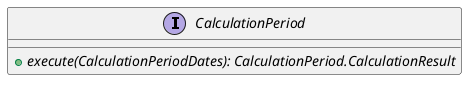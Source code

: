 @startuml

    interface CalculationPeriod [[CalculationPeriod.html]] {
        {abstract} +execute(CalculationPeriodDates): CalculationPeriod.CalculationResult
    }

@enduml
